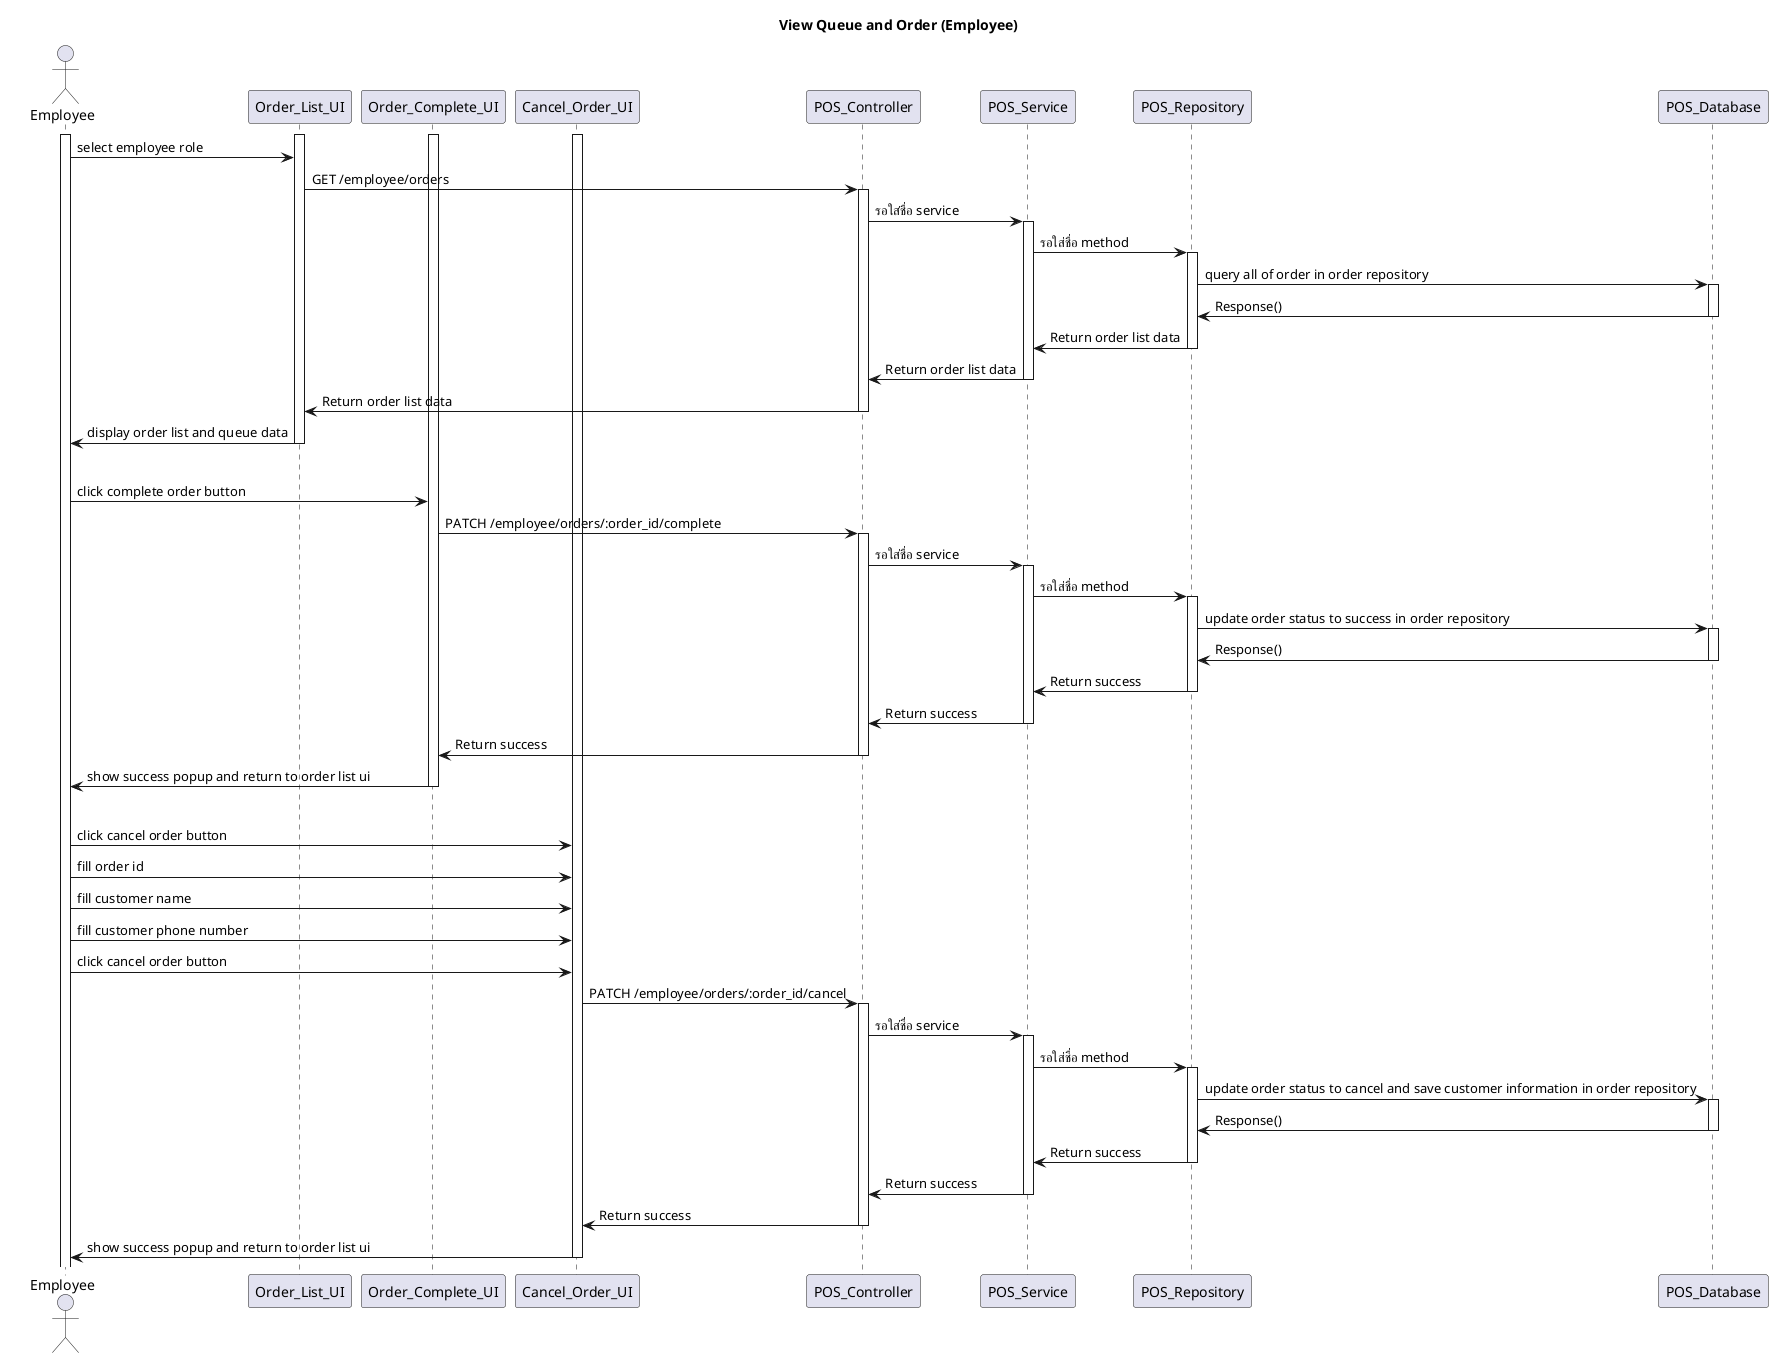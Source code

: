 @startuml view queue
Title View Queue and Order (Employee)

Actor Employee
activate Employee
activate Order_List_UI
activate Order_Complete_UI
activate Cancel_Order_UI

Employee -> Order_List_UI : select employee role

Order_List_UI -> POS_Controller :  GET /employee/orders
activate POS_Controller

POS_Controller -> POS_Service : รอใส่ชื่อ service
activate POS_Service

POS_Service -> POS_Repository : รอใส่ชื่อ method
activate POS_Repository

POS_Repository -> POS_Database : query all of order in order repository
activate POS_Database

POS_Database -> POS_Repository : Response()
deactivate POS_Database

POS_Repository -> POS_Service : Return order list data
deactivate POS_Repository

POS_Service -> POS_Controller : Return order list data
deactivate POS_Service

POS_Controller -> Order_List_UI : Return order list data
deactivate POS_Controller

Order_List_UI -> Employee : display order list and queue data 
deactivate Order_List_UI

' complete order
alt click complete order button
Employee -> Order_Complete_UI : click complete order button
Order_Complete_UI -> POS_Controller :  PATCH /employee/orders/:order_id/complete
activate POS_Controller

POS_Controller -> POS_Service : รอใส่ชื่อ service
activate POS_Service

POS_Service -> POS_Repository : รอใส่ชื่อ method
activate POS_Repository

POS_Repository -> POS_Database : update order status to success in order repository
activate POS_Database

POS_Database -> POS_Repository : Response()
deactivate POS_Database

POS_Repository -> POS_Service : Return success
deactivate POS_Repository

POS_Service -> POS_Controller : Return success
deactivate POS_Service

POS_Controller -> Order_Complete_UI : Return success
deactivate POS_Controller

Order_Complete_UI -> Employee : show success popup and return to order list ui
deactivate Order_Complete_UI

' cancel order
alt click cancel order button
Employee -> Cancel_Order_UI : click cancel order button
Employee -> Cancel_Order_UI : fill order id
Employee -> Cancel_Order_UI : fill customer name
Employee -> Cancel_Order_UI : fill customer phone number
Employee -> Cancel_Order_UI : click cancel order button

Cancel_Order_UI -> POS_Controller :  PATCH /employee/orders/:order_id/cancel
activate POS_Controller

POS_Controller -> POS_Service : รอใส่ชื่อ service
activate POS_Service

POS_Service -> POS_Repository : รอใส่ชื่อ method
activate POS_Repository

POS_Repository -> POS_Database : update order status to cancel and save customer information in order repository
activate POS_Database

POS_Database -> POS_Repository : Response()
deactivate POS_Database

POS_Repository -> POS_Service : Return success
deactivate POS_Repository

POS_Service -> POS_Controller : Return success
deactivate POS_Service

POS_Controller -> Cancel_Order_UI : Return success
deactivate POS_Controller

Cancel_Order_UI -> Employee : show success popup and return to order list ui
deactivate Cancel_Order_UI
